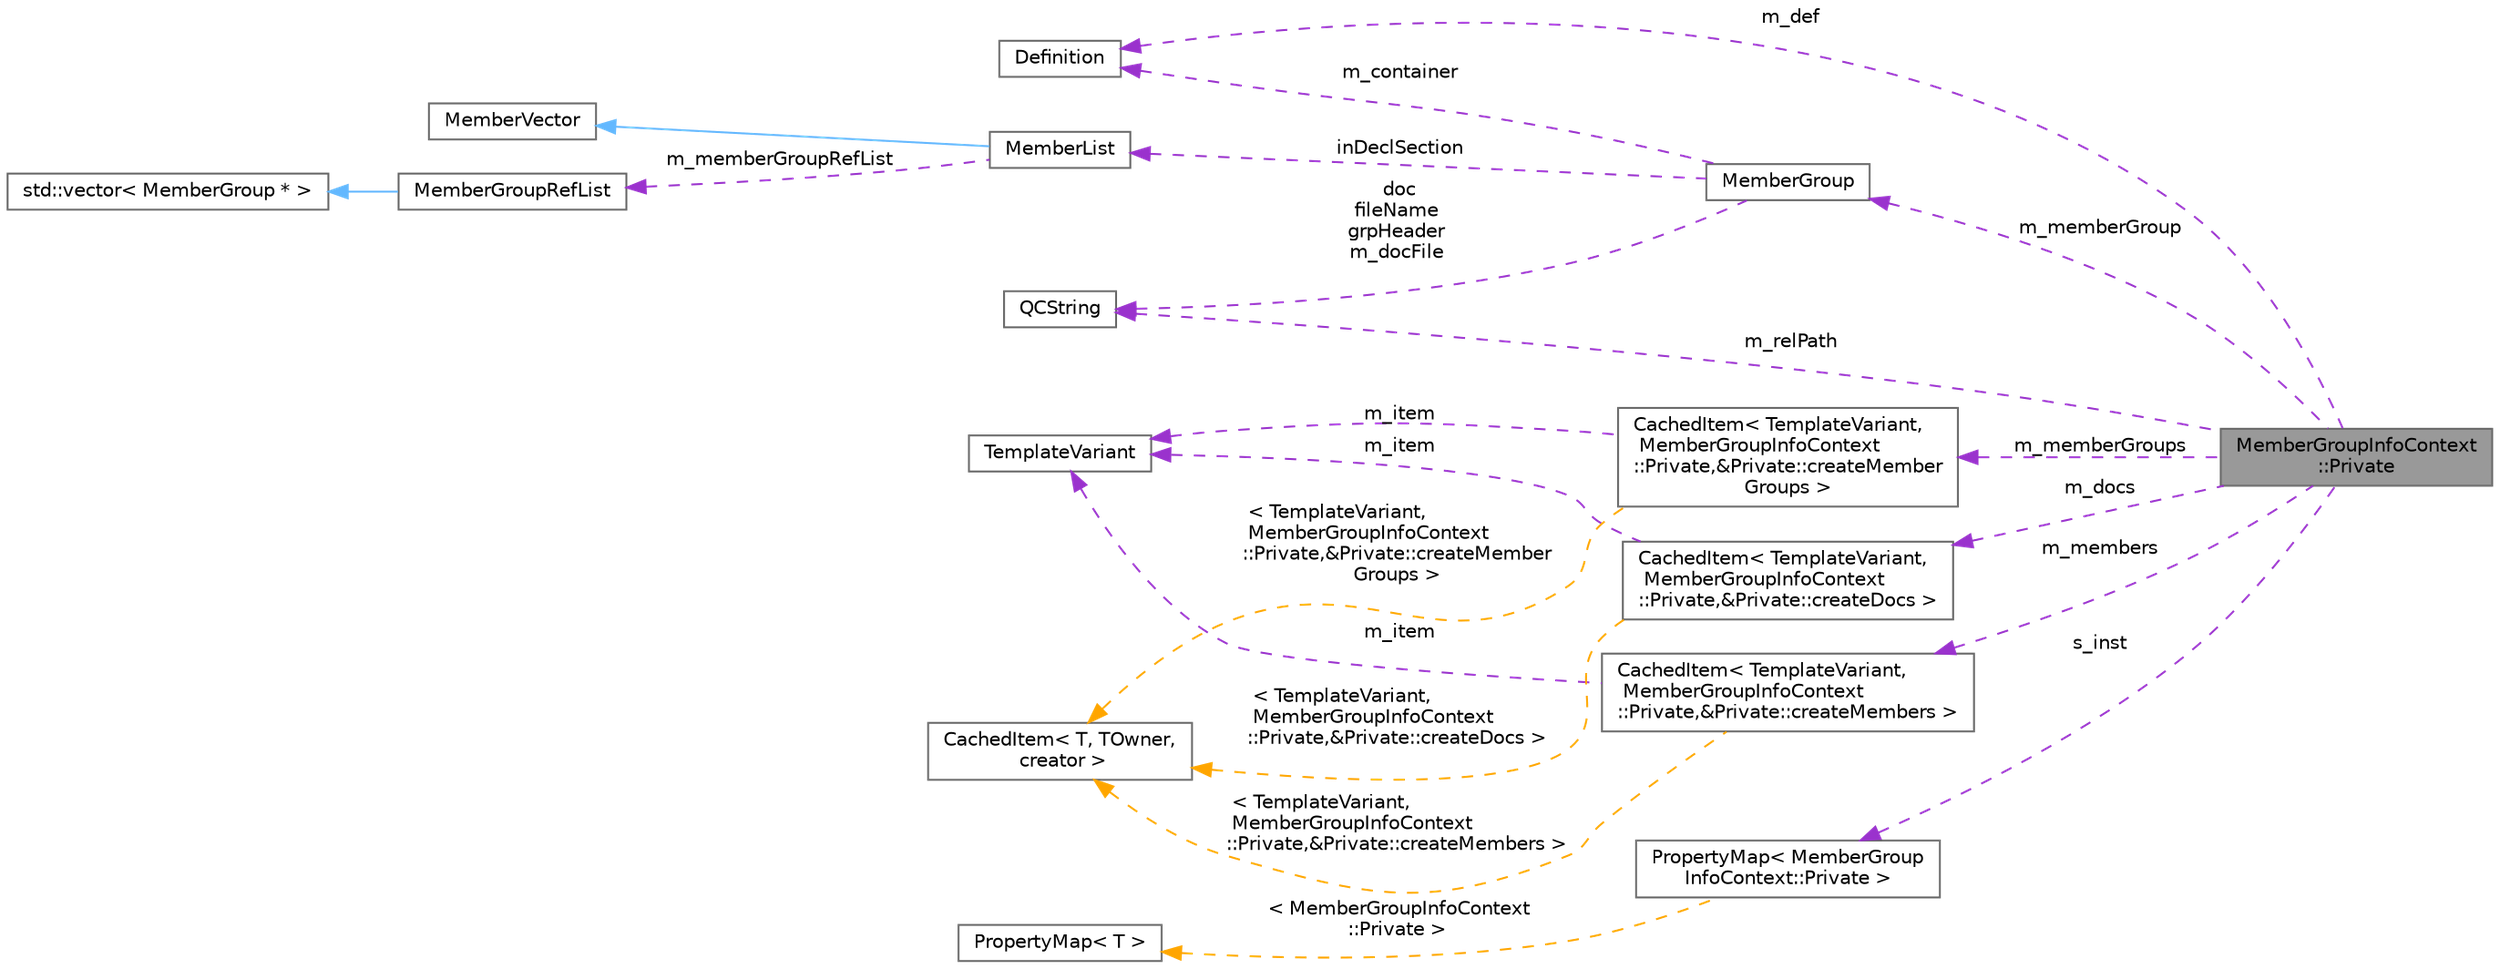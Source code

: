 digraph "MemberGroupInfoContext::Private"
{
 // INTERACTIVE_SVG=YES
 // LATEX_PDF_SIZE
  bgcolor="transparent";
  edge [fontname=Helvetica,fontsize=10,labelfontname=Helvetica,labelfontsize=10];
  node [fontname=Helvetica,fontsize=10,shape=box,height=0.2,width=0.4];
  rankdir="LR";
  Node1 [label="MemberGroupInfoContext\l::Private",height=0.2,width=0.4,color="gray40", fillcolor="grey60", style="filled", fontcolor="black",tooltip=" "];
  Node2 -> Node1 [dir="back",color="darkorchid3",style="dashed",label=" m_def" ];
  Node2 [label="Definition",height=0.2,width=0.4,color="gray40", fillcolor="white", style="filled",URL="$d5/dcc/class_definition.html",tooltip="The common base class of all entity definitions found in the sources."];
  Node3 -> Node1 [dir="back",color="darkorchid3",style="dashed",label=" m_relPath" ];
  Node3 [label="QCString",height=0.2,width=0.4,color="gray40", fillcolor="white", style="filled",URL="$d9/d45/class_q_c_string.html",tooltip="This is an alternative implementation of QCString."];
  Node4 -> Node1 [dir="back",color="darkorchid3",style="dashed",label=" m_memberGroup" ];
  Node4 [label="MemberGroup",height=0.2,width=0.4,color="gray40", fillcolor="white", style="filled",URL="$da/d32/class_member_group.html",tooltip="A class representing a group of members."];
  Node2 -> Node4 [dir="back",color="darkorchid3",style="dashed",label=" m_container" ];
  Node5 -> Node4 [dir="back",color="darkorchid3",style="dashed",label=" inDeclSection" ];
  Node5 [label="MemberList",height=0.2,width=0.4,color="gray40", fillcolor="white", style="filled",URL="$dd/d13/class_member_list.html",tooltip="A list of MemberDef objects as shown in documentation sections."];
  Node6 -> Node5 [dir="back",color="steelblue1",style="solid"];
  Node6 [label="MemberVector",height=0.2,width=0.4,color="gray40", fillcolor="white", style="filled",URL="$d1/d7d/class_member_vector.html",tooltip="A vector of MemberDef object."];
  Node7 -> Node5 [dir="back",color="darkorchid3",style="dashed",label=" m_memberGroupRefList" ];
  Node7 [label="MemberGroupRefList",height=0.2,width=0.4,color="gray40", fillcolor="white", style="filled",URL="$d4/d15/class_member_group_ref_list.html",tooltip=" "];
  Node8 -> Node7 [dir="back",color="steelblue1",style="solid"];
  Node8 [label="std::vector\< MemberGroup * \>",height=0.2,width=0.4,color="gray40", fillcolor="white", style="filled",tooltip=" "];
  Node3 -> Node4 [dir="back",color="darkorchid3",style="dashed",label=" doc\nfileName\ngrpHeader\nm_docFile" ];
  Node9 -> Node1 [dir="back",color="darkorchid3",style="dashed",label=" m_docs" ];
  Node9 [label="CachedItem\< TemplateVariant,\l MemberGroupInfoContext\l::Private,&Private::createDocs \>",height=0.2,width=0.4,color="gray40", fillcolor="white", style="filled",URL="$d7/dc1/class_cached_item.html",tooltip=" "];
  Node10 -> Node9 [dir="back",color="darkorchid3",style="dashed",label=" m_item" ];
  Node10 [label="TemplateVariant",height=0.2,width=0.4,color="gray40", fillcolor="white", style="filled",URL="$d1/dba/class_template_variant.html",tooltip="Variant type which can hold one value of a fixed set of types."];
  Node11 -> Node9 [dir="back",color="orange",style="dashed",label=" \< TemplateVariant,\l MemberGroupInfoContext\l::Private,&Private::createDocs \>" ];
  Node11 [label="CachedItem\< T, TOwner,\l creator \>",height=0.2,width=0.4,color="gray40", fillcolor="white", style="filled",URL="$d7/dc1/class_cached_item.html",tooltip="Wrapper for data that needs to be cached."];
  Node12 -> Node1 [dir="back",color="darkorchid3",style="dashed",label=" m_members" ];
  Node12 [label="CachedItem\< TemplateVariant,\l MemberGroupInfoContext\l::Private,&Private::createMembers \>",height=0.2,width=0.4,color="gray40", fillcolor="white", style="filled",URL="$d7/dc1/class_cached_item.html",tooltip=" "];
  Node10 -> Node12 [dir="back",color="darkorchid3",style="dashed",label=" m_item" ];
  Node11 -> Node12 [dir="back",color="orange",style="dashed",label=" \< TemplateVariant,\l MemberGroupInfoContext\l::Private,&Private::createMembers \>" ];
  Node13 -> Node1 [dir="back",color="darkorchid3",style="dashed",label=" m_memberGroups" ];
  Node13 [label="CachedItem\< TemplateVariant,\l MemberGroupInfoContext\l::Private,&Private::createMember\lGroups \>",height=0.2,width=0.4,color="gray40", fillcolor="white", style="filled",URL="$d7/dc1/class_cached_item.html",tooltip=" "];
  Node10 -> Node13 [dir="back",color="darkorchid3",style="dashed",label=" m_item" ];
  Node11 -> Node13 [dir="back",color="orange",style="dashed",label=" \< TemplateVariant,\l MemberGroupInfoContext\l::Private,&Private::createMember\lGroups \>" ];
  Node14 -> Node1 [dir="back",color="darkorchid3",style="dashed",label=" s_inst" ];
  Node14 [label="PropertyMap\< MemberGroup\lInfoContext::Private \>",height=0.2,width=0.4,color="gray40", fillcolor="white", style="filled",URL="$d5/dbf/class_property_map.html",tooltip=" "];
  Node15 -> Node14 [dir="back",color="orange",style="dashed",label=" \< MemberGroupInfoContext\l::Private \>" ];
  Node15 [label="PropertyMap\< T \>",height=0.2,width=0.4,color="gray40", fillcolor="white", style="filled",URL="$d5/dbf/class_property_map.html",tooltip="Class representing a mapping of properties and the corresponding getter function."];
}
